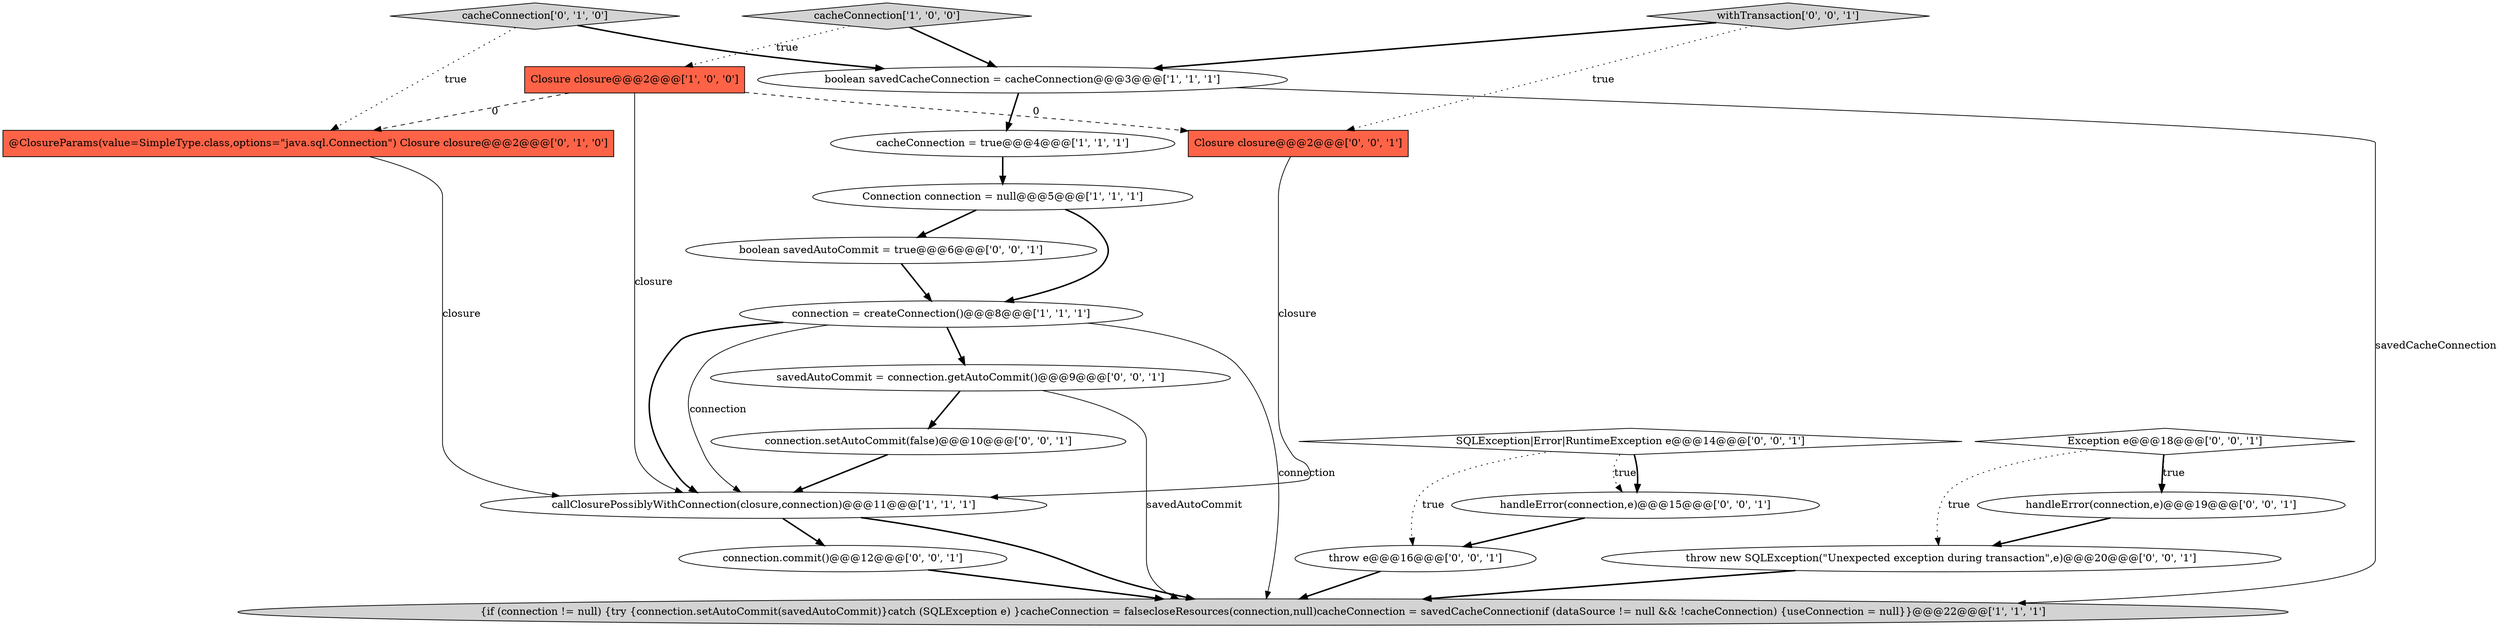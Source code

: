 digraph {
19 [style = filled, label = "handleError(connection,e)@@@15@@@['0', '0', '1']", fillcolor = white, shape = ellipse image = "AAA0AAABBB3BBB"];
6 [style = filled, label = "callClosurePossiblyWithConnection(closure,connection)@@@11@@@['1', '1', '1']", fillcolor = white, shape = ellipse image = "AAA0AAABBB1BBB"];
8 [style = filled, label = "@ClosureParams(value=SimpleType.class,options=\"java.sql.Connection\") Closure closure@@@2@@@['0', '1', '0']", fillcolor = tomato, shape = box image = "AAA1AAABBB2BBB"];
7 [style = filled, label = "{if (connection != null) {try {connection.setAutoCommit(savedAutoCommit)}catch (SQLException e) }cacheConnection = falsecloseResources(connection,null)cacheConnection = savedCacheConnectionif (dataSource != null && !cacheConnection) {useConnection = null}}@@@22@@@['1', '1', '1']", fillcolor = lightgray, shape = ellipse image = "AAA0AAABBB1BBB"];
1 [style = filled, label = "Closure closure@@@2@@@['1', '0', '0']", fillcolor = tomato, shape = box image = "AAA1AAABBB1BBB"];
0 [style = filled, label = "Connection connection = null@@@5@@@['1', '1', '1']", fillcolor = white, shape = ellipse image = "AAA0AAABBB1BBB"];
3 [style = filled, label = "connection = createConnection()@@@8@@@['1', '1', '1']", fillcolor = white, shape = ellipse image = "AAA0AAABBB1BBB"];
20 [style = filled, label = "throw e@@@16@@@['0', '0', '1']", fillcolor = white, shape = ellipse image = "AAA0AAABBB3BBB"];
5 [style = filled, label = "cacheConnection['1', '0', '0']", fillcolor = lightgray, shape = diamond image = "AAA0AAABBB1BBB"];
16 [style = filled, label = "handleError(connection,e)@@@19@@@['0', '0', '1']", fillcolor = white, shape = ellipse image = "AAA0AAABBB3BBB"];
17 [style = filled, label = "connection.commit()@@@12@@@['0', '0', '1']", fillcolor = white, shape = ellipse image = "AAA0AAABBB3BBB"];
13 [style = filled, label = "SQLException|Error|RuntimeException e@@@14@@@['0', '0', '1']", fillcolor = white, shape = diamond image = "AAA0AAABBB3BBB"];
4 [style = filled, label = "boolean savedCacheConnection = cacheConnection@@@3@@@['1', '1', '1']", fillcolor = white, shape = ellipse image = "AAA0AAABBB1BBB"];
11 [style = filled, label = "connection.setAutoCommit(false)@@@10@@@['0', '0', '1']", fillcolor = white, shape = ellipse image = "AAA0AAABBB3BBB"];
9 [style = filled, label = "cacheConnection['0', '1', '0']", fillcolor = lightgray, shape = diamond image = "AAA0AAABBB2BBB"];
15 [style = filled, label = "throw new SQLException(\"Unexpected exception during transaction\",e)@@@20@@@['0', '0', '1']", fillcolor = white, shape = ellipse image = "AAA0AAABBB3BBB"];
18 [style = filled, label = "withTransaction['0', '0', '1']", fillcolor = lightgray, shape = diamond image = "AAA0AAABBB3BBB"];
14 [style = filled, label = "savedAutoCommit = connection.getAutoCommit()@@@9@@@['0', '0', '1']", fillcolor = white, shape = ellipse image = "AAA0AAABBB3BBB"];
10 [style = filled, label = "Exception e@@@18@@@['0', '0', '1']", fillcolor = white, shape = diamond image = "AAA0AAABBB3BBB"];
21 [style = filled, label = "Closure closure@@@2@@@['0', '0', '1']", fillcolor = tomato, shape = box image = "AAA0AAABBB3BBB"];
2 [style = filled, label = "cacheConnection = true@@@4@@@['1', '1', '1']", fillcolor = white, shape = ellipse image = "AAA0AAABBB1BBB"];
12 [style = filled, label = "boolean savedAutoCommit = true@@@6@@@['0', '0', '1']", fillcolor = white, shape = ellipse image = "AAA0AAABBB3BBB"];
0->3 [style = bold, label=""];
6->17 [style = bold, label=""];
16->15 [style = bold, label=""];
4->7 [style = solid, label="savedCacheConnection"];
15->7 [style = bold, label=""];
21->6 [style = solid, label="closure"];
0->12 [style = bold, label=""];
11->6 [style = bold, label=""];
9->4 [style = bold, label=""];
14->7 [style = solid, label="savedAutoCommit"];
3->14 [style = bold, label=""];
19->20 [style = bold, label=""];
5->1 [style = dotted, label="true"];
13->20 [style = dotted, label="true"];
13->19 [style = dotted, label="true"];
18->21 [style = dotted, label="true"];
3->6 [style = bold, label=""];
1->21 [style = dashed, label="0"];
3->7 [style = solid, label="connection"];
4->2 [style = bold, label=""];
3->6 [style = solid, label="connection"];
9->8 [style = dotted, label="true"];
17->7 [style = bold, label=""];
10->15 [style = dotted, label="true"];
1->6 [style = solid, label="closure"];
13->19 [style = bold, label=""];
2->0 [style = bold, label=""];
18->4 [style = bold, label=""];
8->6 [style = solid, label="closure"];
10->16 [style = bold, label=""];
5->4 [style = bold, label=""];
1->8 [style = dashed, label="0"];
12->3 [style = bold, label=""];
20->7 [style = bold, label=""];
6->7 [style = bold, label=""];
10->16 [style = dotted, label="true"];
14->11 [style = bold, label=""];
}
